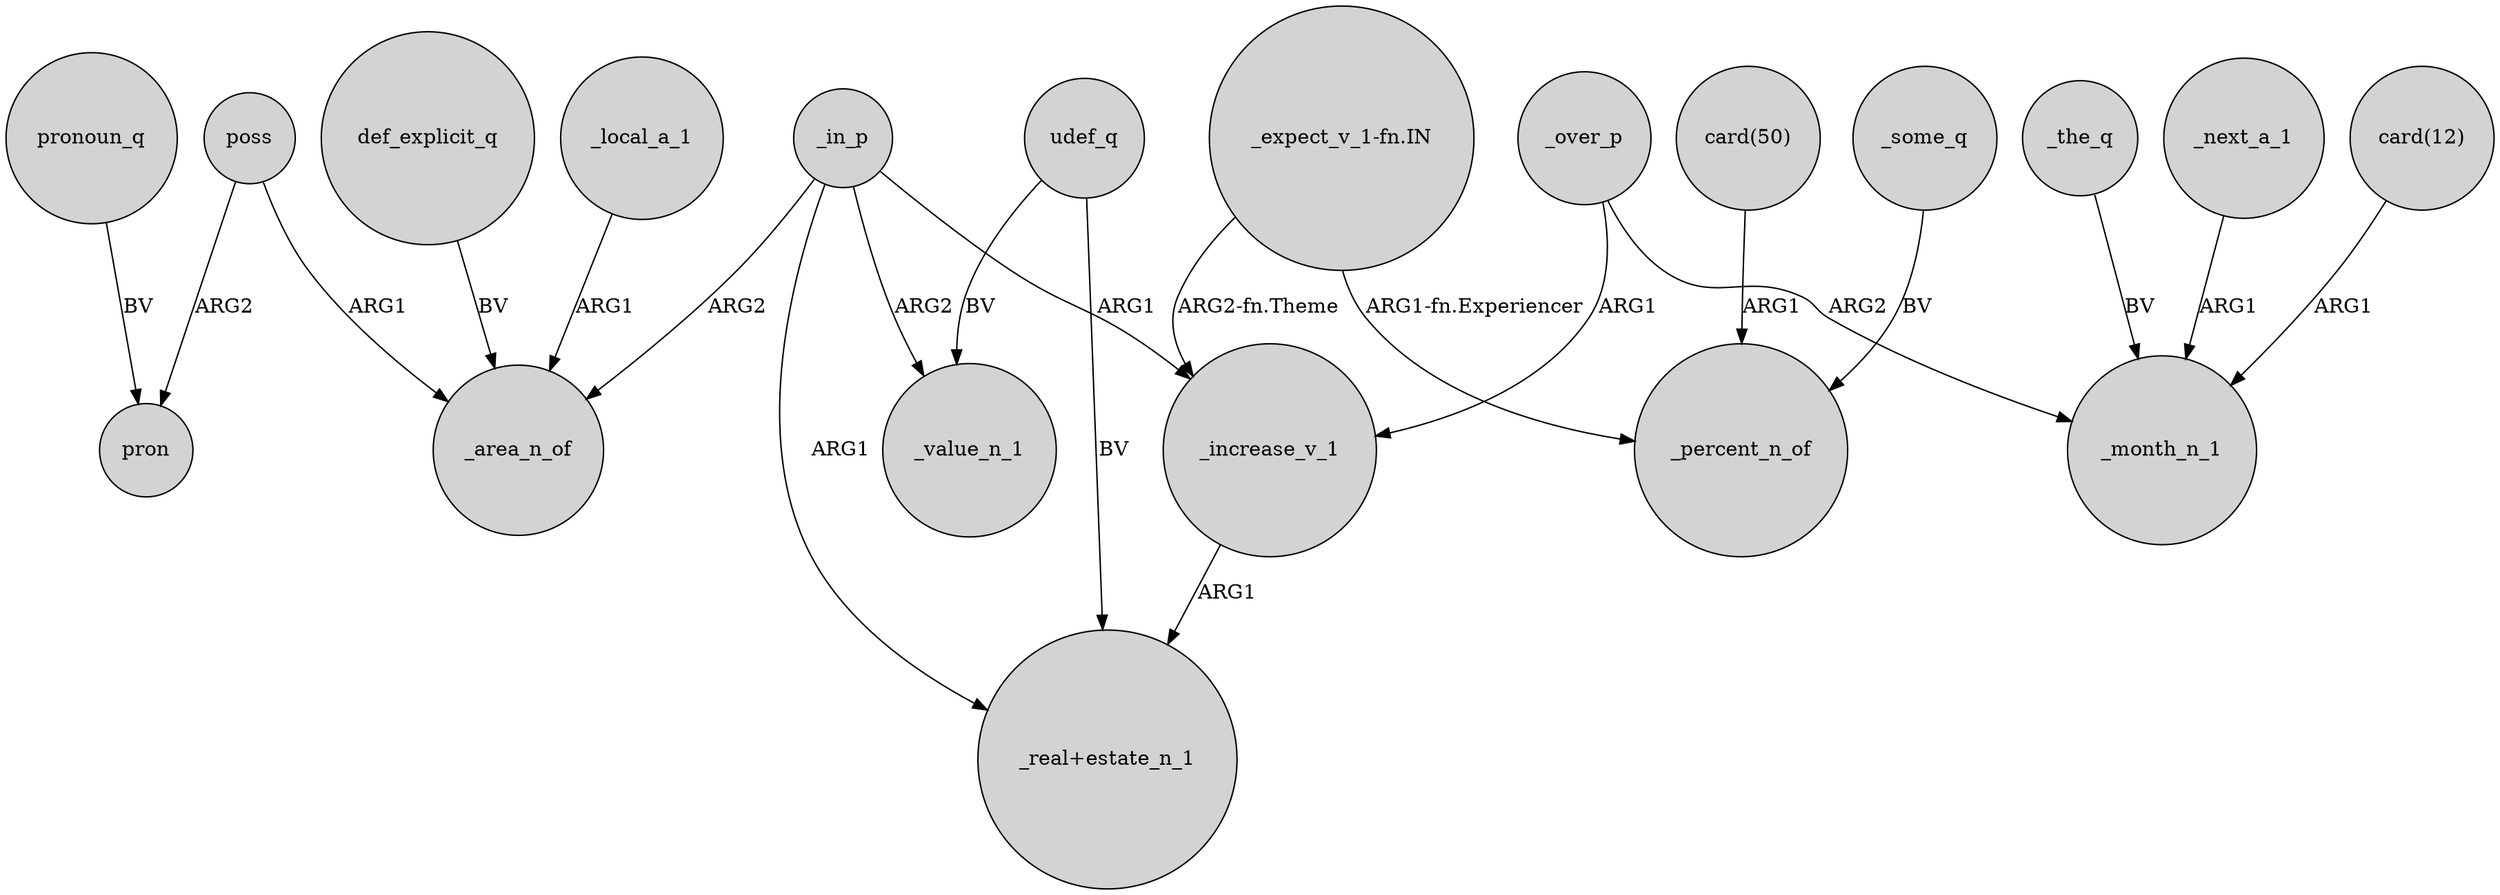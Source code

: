digraph {
	node [shape=circle style=filled]
	poss -> pron [label=ARG2]
	"_expect_v_1-fn.IN" -> _percent_n_of [label="ARG1-fn.Experiencer"]
	_in_p -> _value_n_1 [label=ARG2]
	def_explicit_q -> _area_n_of [label=BV]
	_increase_v_1 -> "_real+estate_n_1" [label=ARG1]
	_over_p -> _month_n_1 [label=ARG2]
	_in_p -> "_real+estate_n_1" [label=ARG1]
	pronoun_q -> pron [label=BV]
	_the_q -> _month_n_1 [label=BV]
	"card(50)" -> _percent_n_of [label=ARG1]
	_next_a_1 -> _month_n_1 [label=ARG1]
	udef_q -> "_real+estate_n_1" [label=BV]
	"card(12)" -> _month_n_1 [label=ARG1]
	poss -> _area_n_of [label=ARG1]
	"_expect_v_1-fn.IN" -> _increase_v_1 [label="ARG2-fn.Theme"]
	_in_p -> _increase_v_1 [label=ARG1]
	_in_p -> _area_n_of [label=ARG2]
	udef_q -> _value_n_1 [label=BV]
	_over_p -> _increase_v_1 [label=ARG1]
	_local_a_1 -> _area_n_of [label=ARG1]
	_some_q -> _percent_n_of [label=BV]
}
